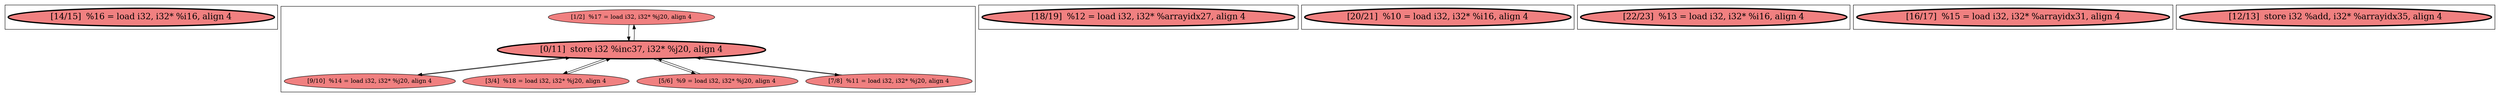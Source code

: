 
digraph G {





subgraph cluster6 {


node344 [penwidth=3.0,fontsize=20,fillcolor=lightcoral,label="[14/15]  %16 = load i32, i32* %i16, align 4",shape=ellipse,style=filled ]



}

subgraph cluster0 {


node338 [fillcolor=lightcoral,label="[1/2]  %17 = load i32, i32* %j20, align 4",shape=ellipse,style=filled ]
node337 [penwidth=3.0,fontsize=20,fillcolor=lightcoral,label="[0/11]  store i32 %inc37, i32* %j20, align 4",shape=ellipse,style=filled ]
node333 [fillcolor=lightcoral,label="[9/10]  %14 = load i32, i32* %j20, align 4",shape=ellipse,style=filled ]
node336 [fillcolor=lightcoral,label="[3/4]  %18 = load i32, i32* %j20, align 4",shape=ellipse,style=filled ]
node335 [fillcolor=lightcoral,label="[5/6]  %9 = load i32, i32* %j20, align 4",shape=ellipse,style=filled ]
node334 [fillcolor=lightcoral,label="[7/8]  %11 = load i32, i32* %j20, align 4",shape=ellipse,style=filled ]

node335->node337 [ ]
node337->node333 [ ]
node337->node335 [ ]
node333->node337 [ ]
node337->node338 [ ]
node337->node336 [ ]
node334->node337 [ ]
node336->node337 [ ]
node338->node337 [ ]
node337->node334 [ ]


}

subgraph cluster5 {


node343 [penwidth=3.0,fontsize=20,fillcolor=lightcoral,label="[18/19]  %12 = load i32, i32* %arrayidx27, align 4",shape=ellipse,style=filled ]



}

subgraph cluster1 {


node339 [penwidth=3.0,fontsize=20,fillcolor=lightcoral,label="[20/21]  %10 = load i32, i32* %i16, align 4",shape=ellipse,style=filled ]



}

subgraph cluster2 {


node340 [penwidth=3.0,fontsize=20,fillcolor=lightcoral,label="[22/23]  %13 = load i32, i32* %i16, align 4",shape=ellipse,style=filled ]



}

subgraph cluster3 {


node341 [penwidth=3.0,fontsize=20,fillcolor=lightcoral,label="[16/17]  %15 = load i32, i32* %arrayidx31, align 4",shape=ellipse,style=filled ]



}

subgraph cluster4 {


node342 [penwidth=3.0,fontsize=20,fillcolor=lightcoral,label="[12/13]  store i32 %add, i32* %arrayidx35, align 4",shape=ellipse,style=filled ]



}

}
